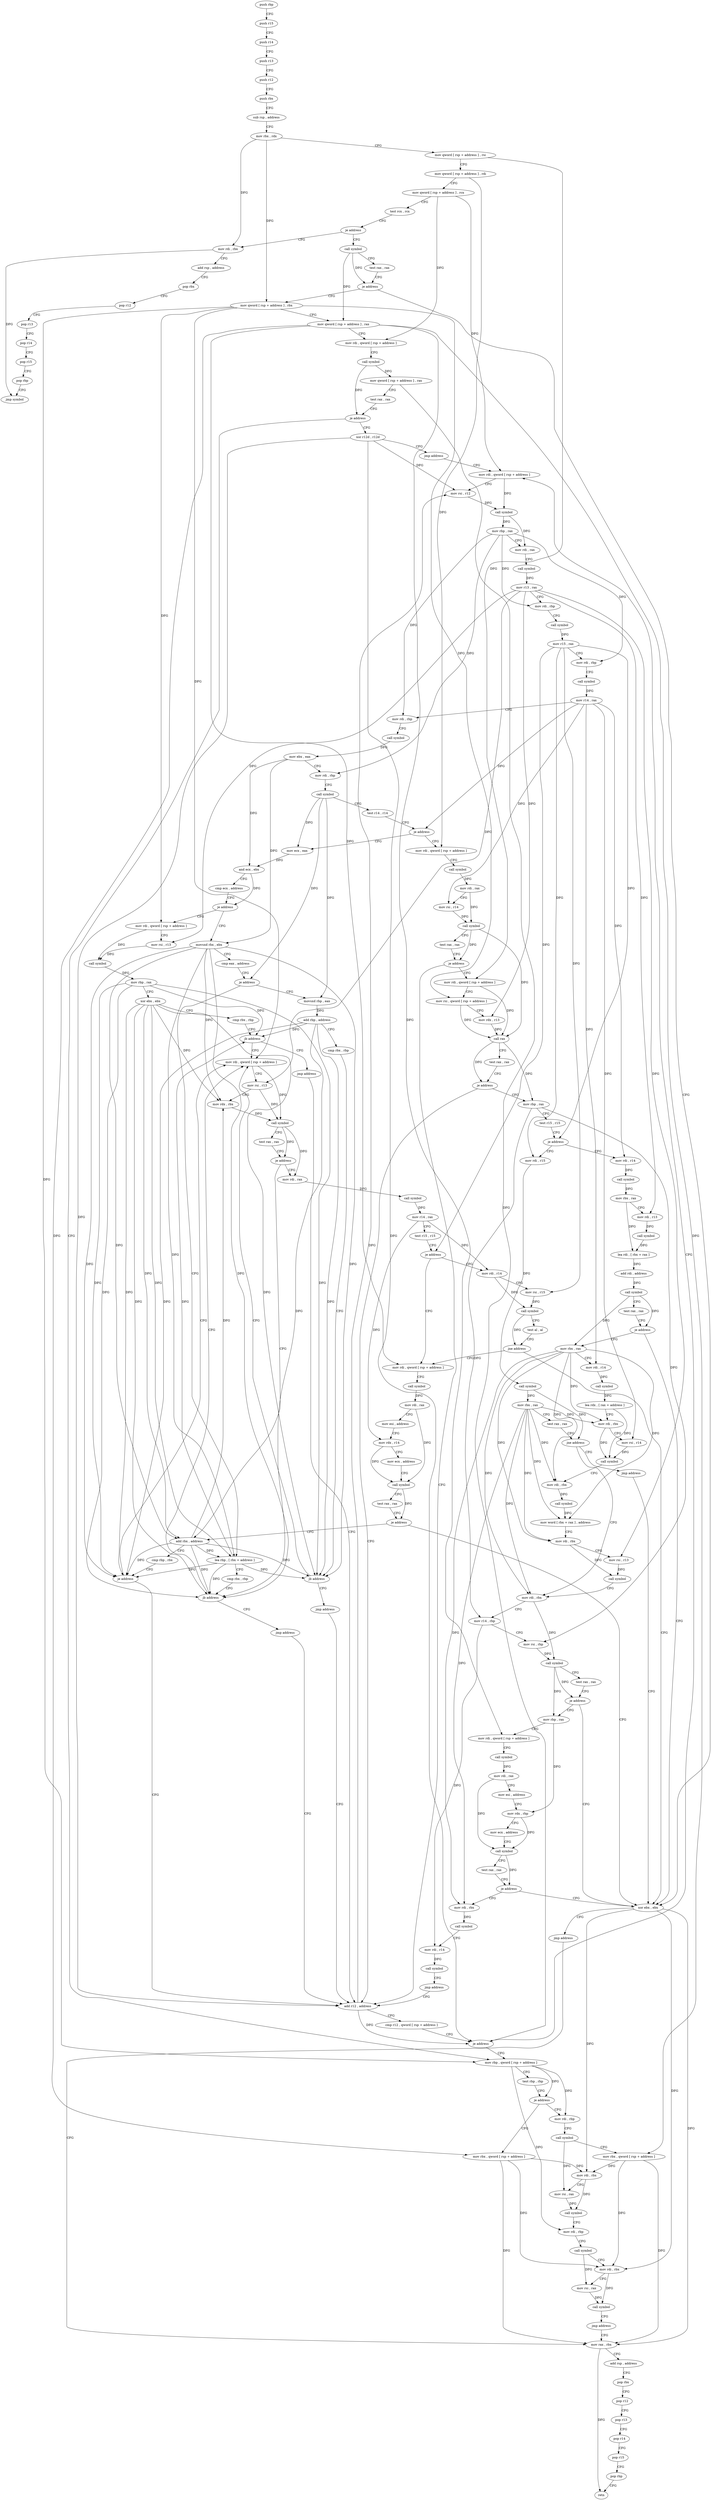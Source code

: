 digraph "func" {
"94800" [label = "push rbp" ]
"94801" [label = "push r15" ]
"94803" [label = "push r14" ]
"94805" [label = "push r13" ]
"94807" [label = "push r12" ]
"94809" [label = "push rbx" ]
"94810" [label = "sub rsp , address" ]
"94814" [label = "mov rbx , rdx" ]
"94817" [label = "mov qword [ rsp + address ] , rsi" ]
"94822" [label = "mov qword [ rsp + address ] , rdi" ]
"94827" [label = "mov qword [ rsp + address ] , rcx" ]
"94832" [label = "test rcx , rcx" ]
"94835" [label = "je address" ]
"95449" [label = "mov rdi , rbx" ]
"94841" [label = "call symbol" ]
"95452" [label = "add rsp , address" ]
"95456" [label = "pop rbx" ]
"95457" [label = "pop r12" ]
"95459" [label = "pop r13" ]
"95461" [label = "pop r14" ]
"95463" [label = "pop r15" ]
"95465" [label = "pop rbp" ]
"95466" [label = "jmp symbol" ]
"94846" [label = "test rax , rax" ]
"94849" [label = "je address" ]
"95445" [label = "xor ebx , ebx" ]
"94855" [label = "mov qword [ rsp + address ] , rbx" ]
"95447" [label = "jmp address" ]
"95531" [label = "mov rax , rbx" ]
"94860" [label = "mov qword [ rsp + address ] , rax" ]
"94865" [label = "mov rdi , qword [ rsp + address ]" ]
"94870" [label = "call symbol" ]
"94875" [label = "mov qword [ rsp + address ] , rax" ]
"94880" [label = "test rax , rax" ]
"94883" [label = "je address" ]
"95471" [label = "mov rbp , qword [ rsp + address ]" ]
"94889" [label = "xor r12d , r12d" ]
"95534" [label = "add rsp , address" ]
"95538" [label = "pop rbx" ]
"95539" [label = "pop r12" ]
"95541" [label = "pop r13" ]
"95543" [label = "pop r14" ]
"95545" [label = "pop r15" ]
"95547" [label = "pop rbp" ]
"95548" [label = "retn" ]
"95476" [label = "test rbp , rbp" ]
"95479" [label = "je address" ]
"95526" [label = "mov rbx , qword [ rsp + address ]" ]
"95481" [label = "mov rdi , rbp" ]
"94892" [label = "jmp address" ]
"94911" [label = "mov rdi , qword [ rsp + address ]" ]
"95484" [label = "call symbol" ]
"95489" [label = "mov rbx , qword [ rsp + address ]" ]
"95494" [label = "mov rdi , rbx" ]
"95497" [label = "mov rsi , rax" ]
"95500" [label = "call symbol" ]
"95505" [label = "mov rdi , rbp" ]
"95508" [label = "call symbol" ]
"95513" [label = "mov rdi , rbx" ]
"95516" [label = "mov rsi , rax" ]
"95519" [label = "call symbol" ]
"95524" [label = "jmp address" ]
"94916" [label = "mov rsi , r12" ]
"94919" [label = "call symbol" ]
"94924" [label = "mov rbp , rax" ]
"94927" [label = "mov rdi , rax" ]
"94930" [label = "call symbol" ]
"94935" [label = "mov r13 , rax" ]
"94938" [label = "mov rdi , rbp" ]
"94941" [label = "call symbol" ]
"94946" [label = "mov r15 , rax" ]
"94949" [label = "mov rdi , rbp" ]
"94952" [label = "call symbol" ]
"94957" [label = "mov r14 , rax" ]
"94960" [label = "mov rdi , rbp" ]
"94963" [label = "call symbol" ]
"94968" [label = "mov ebx , eax" ]
"94970" [label = "mov rdi , rbp" ]
"94973" [label = "call symbol" ]
"94978" [label = "test r14 , r14" ]
"94981" [label = "je address" ]
"95072" [label = "mov ecx , eax" ]
"94983" [label = "mov rdi , qword [ rsp + address ]" ]
"95074" [label = "and ecx , ebx" ]
"95076" [label = "cmp ecx , address" ]
"95079" [label = "je address" ]
"95114" [label = "mov rdi , qword [ rsp + address ]" ]
"95081" [label = "movsxd rbx , ebx" ]
"94988" [label = "call symbol" ]
"94993" [label = "mov rdi , rax" ]
"94996" [label = "mov rsi , r14" ]
"94999" [label = "call symbol" ]
"95004" [label = "test rax , rax" ]
"95007" [label = "je address" ]
"94896" [label = "add r12 , address" ]
"95009" [label = "mov rdi , qword [ rsp + address ]" ]
"95119" [label = "mov rsi , r13" ]
"95122" [label = "call symbol" ]
"95127" [label = "mov rbp , rax" ]
"95130" [label = "xor ebx , ebx" ]
"95132" [label = "cmp rbx , rbp" ]
"95135" [label = "jb address" ]
"95393" [label = "mov rdi , qword [ rsp + address ]" ]
"95141" [label = "jmp address" ]
"95084" [label = "cmp eax , address" ]
"95087" [label = "je address" ]
"95325" [label = "lea rbp , [ rbx + address ]" ]
"95093" [label = "movsxd rbp , eax" ]
"94900" [label = "cmp r12 , qword [ rsp + address ]" ]
"94905" [label = "je address" ]
"95014" [label = "mov rsi , qword [ rsp + address ]" ]
"95019" [label = "mov rdx , r13" ]
"95022" [label = "call rax" ]
"95024" [label = "test rax , rax" ]
"95027" [label = "je address" ]
"95033" [label = "mov rbp , rax" ]
"95398" [label = "mov rsi , r13" ]
"95401" [label = "mov rdx , rbx" ]
"95404" [label = "call symbol" ]
"95409" [label = "test rax , rax" ]
"95412" [label = "je address" ]
"95380" [label = "add rbx , address" ]
"95414" [label = "mov rdi , rax" ]
"95329" [label = "cmp rbx , rbp" ]
"95332" [label = "jb address" ]
"95334" [label = "jmp address" ]
"95096" [label = "add rbp , address" ]
"95100" [label = "cmp rbx , rbp" ]
"95103" [label = "jb address" ]
"95109" [label = "jmp address" ]
"95036" [label = "test r15 , r15" ]
"95039" [label = "je address" ]
"95146" [label = "mov rdi , r14" ]
"95041" [label = "mov rdi , r15" ]
"95384" [label = "cmp rbp , rbx" ]
"95387" [label = "je address" ]
"95417" [label = "call symbol" ]
"95422" [label = "mov r14 , rax" ]
"95425" [label = "test r15 , r15" ]
"95428" [label = "je address" ]
"95344" [label = "mov rdi , qword [ rsp + address ]" ]
"95430" [label = "mov rdi , r14" ]
"95149" [label = "call symbol" ]
"95154" [label = "mov rbx , rax" ]
"95157" [label = "mov rdi , r13" ]
"95160" [label = "call symbol" ]
"95165" [label = "lea rdi , [ rbx + rax ]" ]
"95169" [label = "add rdi , address" ]
"95173" [label = "call symbol" ]
"95178" [label = "test rax , rax" ]
"95181" [label = "je address" ]
"95187" [label = "mov rbx , rax" ]
"95044" [label = "call symbol" ]
"95049" [label = "mov rbx , rax" ]
"95052" [label = "test rax , rax" ]
"95055" [label = "jne address" ]
"95238" [label = "mov rdi , rbx" ]
"95061" [label = "jmp address" ]
"95349" [label = "call symbol" ]
"95354" [label = "mov rdi , rax" ]
"95357" [label = "mov esi , address" ]
"95362" [label = "mov rdx , r14" ]
"95365" [label = "mov ecx , address" ]
"95370" [label = "call symbol" ]
"95375" [label = "test rax , rax" ]
"95378" [label = "je address" ]
"95433" [label = "mov rsi , r15" ]
"95436" [label = "call symbol" ]
"95441" [label = "test al , al" ]
"95443" [label = "jne address" ]
"95190" [label = "mov rdi , r14" ]
"95193" [label = "call symbol" ]
"95198" [label = "lea rdx , [ rax + address ]" ]
"95202" [label = "mov rdi , rbx" ]
"95205" [label = "mov rsi , r14" ]
"95208" [label = "call symbol" ]
"95213" [label = "mov rdi , rbx" ]
"95216" [label = "call symbol" ]
"95221" [label = "mov word [ rbx + rax ] , address" ]
"95227" [label = "mov rdi , rbx" ]
"95230" [label = "mov rsi , r13" ]
"95233" [label = "call symbol" ]
"95241" [label = "mov r14 , rbp" ]
"95244" [label = "mov rsi , rbp" ]
"95247" [label = "call symbol" ]
"95252" [label = "test rax , rax" ]
"95255" [label = "je address" ]
"95261" [label = "mov rbp , rax" ]
"95264" [label = "mov rdi , qword [ rsp + address ]" ]
"95269" [label = "call symbol" ]
"95274" [label = "mov rdi , rax" ]
"95277" [label = "mov esi , address" ]
"95282" [label = "mov rdx , rbp" ]
"95285" [label = "mov ecx , address" ]
"95290" [label = "call symbol" ]
"95295" [label = "test rax , rax" ]
"95298" [label = "je address" ]
"95304" [label = "mov rdi , rbx" ]
"95307" [label = "call symbol" ]
"95312" [label = "mov rdi , r14" ]
"95315" [label = "call symbol" ]
"95320" [label = "jmp address" ]
"94800" -> "94801" [ label = "CFG" ]
"94801" -> "94803" [ label = "CFG" ]
"94803" -> "94805" [ label = "CFG" ]
"94805" -> "94807" [ label = "CFG" ]
"94807" -> "94809" [ label = "CFG" ]
"94809" -> "94810" [ label = "CFG" ]
"94810" -> "94814" [ label = "CFG" ]
"94814" -> "94817" [ label = "CFG" ]
"94814" -> "95449" [ label = "DFG" ]
"94814" -> "94855" [ label = "DFG" ]
"94817" -> "94822" [ label = "CFG" ]
"94817" -> "95009" [ label = "DFG" ]
"94822" -> "94827" [ label = "CFG" ]
"94822" -> "94983" [ label = "DFG" ]
"94827" -> "94832" [ label = "CFG" ]
"94827" -> "94865" [ label = "DFG" ]
"94827" -> "94911" [ label = "DFG" ]
"94832" -> "94835" [ label = "CFG" ]
"94835" -> "95449" [ label = "CFG" ]
"94835" -> "94841" [ label = "CFG" ]
"95449" -> "95452" [ label = "CFG" ]
"95449" -> "95466" [ label = "DFG" ]
"94841" -> "94846" [ label = "CFG" ]
"94841" -> "94849" [ label = "DFG" ]
"94841" -> "94860" [ label = "DFG" ]
"95452" -> "95456" [ label = "CFG" ]
"95456" -> "95457" [ label = "CFG" ]
"95457" -> "95459" [ label = "CFG" ]
"95459" -> "95461" [ label = "CFG" ]
"95461" -> "95463" [ label = "CFG" ]
"95463" -> "95465" [ label = "CFG" ]
"95465" -> "95466" [ label = "CFG" ]
"94846" -> "94849" [ label = "CFG" ]
"94849" -> "95445" [ label = "CFG" ]
"94849" -> "94855" [ label = "CFG" ]
"95445" -> "95447" [ label = "CFG" ]
"95445" -> "95531" [ label = "DFG" ]
"95445" -> "95494" [ label = "DFG" ]
"95445" -> "95513" [ label = "DFG" ]
"94855" -> "94860" [ label = "CFG" ]
"94855" -> "95471" [ label = "DFG" ]
"94855" -> "95114" [ label = "DFG" ]
"94855" -> "95014" [ label = "DFG" ]
"94855" -> "95393" [ label = "DFG" ]
"95447" -> "95531" [ label = "CFG" ]
"95531" -> "95534" [ label = "CFG" ]
"95531" -> "95548" [ label = "DFG" ]
"94860" -> "94865" [ label = "CFG" ]
"94860" -> "95526" [ label = "DFG" ]
"94860" -> "95489" [ label = "DFG" ]
"94860" -> "95344" [ label = "DFG" ]
"94860" -> "95264" [ label = "DFG" ]
"94865" -> "94870" [ label = "CFG" ]
"94870" -> "94875" [ label = "DFG" ]
"94870" -> "94883" [ label = "DFG" ]
"94875" -> "94880" [ label = "CFG" ]
"94875" -> "94905" [ label = "DFG" ]
"94880" -> "94883" [ label = "CFG" ]
"94883" -> "95471" [ label = "CFG" ]
"94883" -> "94889" [ label = "CFG" ]
"95471" -> "95476" [ label = "CFG" ]
"95471" -> "95479" [ label = "DFG" ]
"95471" -> "95481" [ label = "DFG" ]
"95471" -> "95505" [ label = "DFG" ]
"94889" -> "94892" [ label = "CFG" ]
"94889" -> "94916" [ label = "DFG" ]
"94889" -> "94896" [ label = "DFG" ]
"94889" -> "94905" [ label = "DFG" ]
"95534" -> "95538" [ label = "CFG" ]
"95538" -> "95539" [ label = "CFG" ]
"95539" -> "95541" [ label = "CFG" ]
"95541" -> "95543" [ label = "CFG" ]
"95543" -> "95545" [ label = "CFG" ]
"95545" -> "95547" [ label = "CFG" ]
"95547" -> "95548" [ label = "CFG" ]
"95476" -> "95479" [ label = "CFG" ]
"95479" -> "95526" [ label = "CFG" ]
"95479" -> "95481" [ label = "CFG" ]
"95526" -> "95531" [ label = "DFG" ]
"95526" -> "95494" [ label = "DFG" ]
"95526" -> "95513" [ label = "DFG" ]
"95481" -> "95484" [ label = "CFG" ]
"94892" -> "94911" [ label = "CFG" ]
"94911" -> "94916" [ label = "CFG" ]
"94911" -> "94919" [ label = "DFG" ]
"95484" -> "95489" [ label = "CFG" ]
"95484" -> "95497" [ label = "DFG" ]
"95489" -> "95494" [ label = "DFG" ]
"95489" -> "95531" [ label = "DFG" ]
"95489" -> "95513" [ label = "DFG" ]
"95494" -> "95497" [ label = "CFG" ]
"95494" -> "95500" [ label = "DFG" ]
"95497" -> "95500" [ label = "DFG" ]
"95500" -> "95505" [ label = "CFG" ]
"95505" -> "95508" [ label = "CFG" ]
"95508" -> "95513" [ label = "CFG" ]
"95508" -> "95516" [ label = "DFG" ]
"95513" -> "95516" [ label = "CFG" ]
"95513" -> "95519" [ label = "DFG" ]
"95516" -> "95519" [ label = "DFG" ]
"95519" -> "95524" [ label = "CFG" ]
"95524" -> "95531" [ label = "CFG" ]
"94916" -> "94919" [ label = "DFG" ]
"94919" -> "94924" [ label = "DFG" ]
"94919" -> "94927" [ label = "DFG" ]
"94924" -> "94927" [ label = "CFG" ]
"94924" -> "94938" [ label = "DFG" ]
"94924" -> "94949" [ label = "DFG" ]
"94924" -> "94960" [ label = "DFG" ]
"94924" -> "94970" [ label = "DFG" ]
"94927" -> "94930" [ label = "CFG" ]
"94930" -> "94935" [ label = "DFG" ]
"94935" -> "94938" [ label = "CFG" ]
"94935" -> "95119" [ label = "DFG" ]
"94935" -> "95019" [ label = "DFG" ]
"94935" -> "95398" [ label = "DFG" ]
"94935" -> "95157" [ label = "DFG" ]
"94935" -> "95230" [ label = "DFG" ]
"94938" -> "94941" [ label = "CFG" ]
"94941" -> "94946" [ label = "DFG" ]
"94946" -> "94949" [ label = "CFG" ]
"94946" -> "95039" [ label = "DFG" ]
"94946" -> "95428" [ label = "DFG" ]
"94946" -> "95041" [ label = "DFG" ]
"94946" -> "95433" [ label = "DFG" ]
"94949" -> "94952" [ label = "CFG" ]
"94952" -> "94957" [ label = "DFG" ]
"94957" -> "94960" [ label = "CFG" ]
"94957" -> "94981" [ label = "DFG" ]
"94957" -> "94996" [ label = "DFG" ]
"94957" -> "95146" [ label = "DFG" ]
"94957" -> "95190" [ label = "DFG" ]
"94957" -> "95205" [ label = "DFG" ]
"94960" -> "94963" [ label = "CFG" ]
"94963" -> "94968" [ label = "DFG" ]
"94968" -> "94970" [ label = "CFG" ]
"94968" -> "95074" [ label = "DFG" ]
"94968" -> "95081" [ label = "DFG" ]
"94970" -> "94973" [ label = "CFG" ]
"94973" -> "94978" [ label = "CFG" ]
"94973" -> "95072" [ label = "DFG" ]
"94973" -> "95087" [ label = "DFG" ]
"94973" -> "95093" [ label = "DFG" ]
"94978" -> "94981" [ label = "CFG" ]
"94981" -> "95072" [ label = "CFG" ]
"94981" -> "94983" [ label = "CFG" ]
"95072" -> "95074" [ label = "DFG" ]
"94983" -> "94988" [ label = "CFG" ]
"95074" -> "95076" [ label = "CFG" ]
"95074" -> "95079" [ label = "DFG" ]
"95076" -> "95079" [ label = "CFG" ]
"95079" -> "95114" [ label = "CFG" ]
"95079" -> "95081" [ label = "CFG" ]
"95114" -> "95119" [ label = "CFG" ]
"95114" -> "95122" [ label = "DFG" ]
"95081" -> "95084" [ label = "CFG" ]
"95081" -> "95401" [ label = "DFG" ]
"95081" -> "95325" [ label = "DFG" ]
"95081" -> "95332" [ label = "DFG" ]
"95081" -> "95103" [ label = "DFG" ]
"95081" -> "95380" [ label = "DFG" ]
"95081" -> "95387" [ label = "DFG" ]
"94988" -> "94993" [ label = "DFG" ]
"94993" -> "94996" [ label = "CFG" ]
"94993" -> "94999" [ label = "DFG" ]
"94996" -> "94999" [ label = "DFG" ]
"94999" -> "95004" [ label = "CFG" ]
"94999" -> "95007" [ label = "DFG" ]
"94999" -> "95022" [ label = "DFG" ]
"95004" -> "95007" [ label = "CFG" ]
"95007" -> "94896" [ label = "CFG" ]
"95007" -> "95009" [ label = "CFG" ]
"94896" -> "94900" [ label = "CFG" ]
"94896" -> "94916" [ label = "DFG" ]
"94896" -> "94905" [ label = "DFG" ]
"95009" -> "95014" [ label = "CFG" ]
"95009" -> "95022" [ label = "DFG" ]
"95119" -> "95122" [ label = "DFG" ]
"95122" -> "95127" [ label = "DFG" ]
"95127" -> "95130" [ label = "CFG" ]
"95127" -> "95135" [ label = "DFG" ]
"95127" -> "95332" [ label = "DFG" ]
"95127" -> "95103" [ label = "DFG" ]
"95127" -> "95387" [ label = "DFG" ]
"95130" -> "95132" [ label = "CFG" ]
"95130" -> "95401" [ label = "DFG" ]
"95130" -> "95325" [ label = "DFG" ]
"95130" -> "95332" [ label = "DFG" ]
"95130" -> "95103" [ label = "DFG" ]
"95130" -> "95380" [ label = "DFG" ]
"95130" -> "95387" [ label = "DFG" ]
"95132" -> "95135" [ label = "CFG" ]
"95135" -> "95393" [ label = "CFG" ]
"95135" -> "95141" [ label = "CFG" ]
"95393" -> "95398" [ label = "CFG" ]
"95393" -> "95404" [ label = "DFG" ]
"95141" -> "94896" [ label = "CFG" ]
"95084" -> "95087" [ label = "CFG" ]
"95087" -> "95325" [ label = "CFG" ]
"95087" -> "95093" [ label = "CFG" ]
"95325" -> "95329" [ label = "CFG" ]
"95325" -> "95135" [ label = "DFG" ]
"95325" -> "95332" [ label = "DFG" ]
"95325" -> "95103" [ label = "DFG" ]
"95325" -> "95387" [ label = "DFG" ]
"95093" -> "95096" [ label = "DFG" ]
"94900" -> "94905" [ label = "CFG" ]
"94905" -> "95471" [ label = "CFG" ]
"94905" -> "94911" [ label = "CFG" ]
"95014" -> "95019" [ label = "CFG" ]
"95014" -> "95022" [ label = "DFG" ]
"95019" -> "95022" [ label = "DFG" ]
"95022" -> "95024" [ label = "CFG" ]
"95022" -> "95027" [ label = "DFG" ]
"95022" -> "95033" [ label = "DFG" ]
"95024" -> "95027" [ label = "CFG" ]
"95027" -> "94896" [ label = "CFG" ]
"95027" -> "95033" [ label = "CFG" ]
"95033" -> "95036" [ label = "CFG" ]
"95033" -> "95241" [ label = "DFG" ]
"95033" -> "95244" [ label = "DFG" ]
"95398" -> "95401" [ label = "CFG" ]
"95398" -> "95404" [ label = "DFG" ]
"95401" -> "95404" [ label = "DFG" ]
"95404" -> "95409" [ label = "CFG" ]
"95404" -> "95412" [ label = "DFG" ]
"95404" -> "95414" [ label = "DFG" ]
"95409" -> "95412" [ label = "CFG" ]
"95412" -> "95380" [ label = "CFG" ]
"95412" -> "95414" [ label = "CFG" ]
"95380" -> "95384" [ label = "CFG" ]
"95380" -> "95401" [ label = "DFG" ]
"95380" -> "95325" [ label = "DFG" ]
"95380" -> "95332" [ label = "DFG" ]
"95380" -> "95103" [ label = "DFG" ]
"95380" -> "95387" [ label = "DFG" ]
"95414" -> "95417" [ label = "DFG" ]
"95329" -> "95332" [ label = "CFG" ]
"95332" -> "95393" [ label = "CFG" ]
"95332" -> "95334" [ label = "CFG" ]
"95334" -> "94896" [ label = "CFG" ]
"95096" -> "95100" [ label = "CFG" ]
"95096" -> "95135" [ label = "DFG" ]
"95096" -> "95332" [ label = "DFG" ]
"95096" -> "95103" [ label = "DFG" ]
"95096" -> "95387" [ label = "DFG" ]
"95100" -> "95103" [ label = "CFG" ]
"95103" -> "95393" [ label = "CFG" ]
"95103" -> "95109" [ label = "CFG" ]
"95109" -> "94896" [ label = "CFG" ]
"95036" -> "95039" [ label = "CFG" ]
"95039" -> "95146" [ label = "CFG" ]
"95039" -> "95041" [ label = "CFG" ]
"95146" -> "95149" [ label = "DFG" ]
"95041" -> "95044" [ label = "DFG" ]
"95384" -> "95387" [ label = "CFG" ]
"95387" -> "94896" [ label = "CFG" ]
"95387" -> "95393" [ label = "CFG" ]
"95417" -> "95422" [ label = "DFG" ]
"95422" -> "95425" [ label = "CFG" ]
"95422" -> "95362" [ label = "DFG" ]
"95422" -> "95430" [ label = "DFG" ]
"95425" -> "95428" [ label = "CFG" ]
"95428" -> "95344" [ label = "CFG" ]
"95428" -> "95430" [ label = "CFG" ]
"95344" -> "95349" [ label = "CFG" ]
"95430" -> "95433" [ label = "CFG" ]
"95430" -> "95436" [ label = "DFG" ]
"95149" -> "95154" [ label = "DFG" ]
"95154" -> "95157" [ label = "CFG" ]
"95154" -> "95165" [ label = "DFG" ]
"95157" -> "95160" [ label = "DFG" ]
"95160" -> "95165" [ label = "DFG" ]
"95165" -> "95169" [ label = "DFG" ]
"95169" -> "95173" [ label = "DFG" ]
"95173" -> "95178" [ label = "CFG" ]
"95173" -> "95181" [ label = "DFG" ]
"95173" -> "95187" [ label = "DFG" ]
"95178" -> "95181" [ label = "CFG" ]
"95181" -> "95445" [ label = "CFG" ]
"95181" -> "95187" [ label = "CFG" ]
"95187" -> "95190" [ label = "CFG" ]
"95187" -> "95202" [ label = "DFG" ]
"95187" -> "95213" [ label = "DFG" ]
"95187" -> "95221" [ label = "DFG" ]
"95187" -> "95227" [ label = "DFG" ]
"95187" -> "95238" [ label = "DFG" ]
"95187" -> "95304" [ label = "DFG" ]
"95044" -> "95049" [ label = "DFG" ]
"95044" -> "95055" [ label = "DFG" ]
"95049" -> "95052" [ label = "CFG" ]
"95049" -> "95202" [ label = "DFG" ]
"95049" -> "95213" [ label = "DFG" ]
"95049" -> "95221" [ label = "DFG" ]
"95049" -> "95227" [ label = "DFG" ]
"95049" -> "95238" [ label = "DFG" ]
"95049" -> "95304" [ label = "DFG" ]
"95052" -> "95055" [ label = "CFG" ]
"95055" -> "95238" [ label = "CFG" ]
"95055" -> "95061" [ label = "CFG" ]
"95238" -> "95241" [ label = "CFG" ]
"95238" -> "95247" [ label = "DFG" ]
"95061" -> "95445" [ label = "CFG" ]
"95349" -> "95354" [ label = "DFG" ]
"95354" -> "95357" [ label = "CFG" ]
"95354" -> "95370" [ label = "DFG" ]
"95357" -> "95362" [ label = "CFG" ]
"95362" -> "95365" [ label = "CFG" ]
"95362" -> "95370" [ label = "DFG" ]
"95365" -> "95370" [ label = "CFG" ]
"95370" -> "95375" [ label = "CFG" ]
"95370" -> "95378" [ label = "DFG" ]
"95375" -> "95378" [ label = "CFG" ]
"95378" -> "95445" [ label = "CFG" ]
"95378" -> "95380" [ label = "CFG" ]
"95433" -> "95436" [ label = "DFG" ]
"95436" -> "95441" [ label = "CFG" ]
"95436" -> "95443" [ label = "DFG" ]
"95441" -> "95443" [ label = "CFG" ]
"95443" -> "95344" [ label = "CFG" ]
"95443" -> "95445" [ label = "CFG" ]
"95190" -> "95193" [ label = "DFG" ]
"95193" -> "95198" [ label = "DFG" ]
"95198" -> "95202" [ label = "CFG" ]
"95198" -> "95208" [ label = "DFG" ]
"95202" -> "95205" [ label = "CFG" ]
"95202" -> "95208" [ label = "DFG" ]
"95205" -> "95208" [ label = "DFG" ]
"95208" -> "95213" [ label = "CFG" ]
"95213" -> "95216" [ label = "DFG" ]
"95216" -> "95221" [ label = "DFG" ]
"95221" -> "95227" [ label = "CFG" ]
"95227" -> "95230" [ label = "CFG" ]
"95227" -> "95233" [ label = "DFG" ]
"95230" -> "95233" [ label = "DFG" ]
"95233" -> "95238" [ label = "CFG" ]
"95241" -> "95244" [ label = "CFG" ]
"95241" -> "95312" [ label = "DFG" ]
"95244" -> "95247" [ label = "DFG" ]
"95247" -> "95252" [ label = "CFG" ]
"95247" -> "95255" [ label = "DFG" ]
"95247" -> "95261" [ label = "DFG" ]
"95252" -> "95255" [ label = "CFG" ]
"95255" -> "95445" [ label = "CFG" ]
"95255" -> "95261" [ label = "CFG" ]
"95261" -> "95264" [ label = "CFG" ]
"95261" -> "95282" [ label = "DFG" ]
"95264" -> "95269" [ label = "CFG" ]
"95269" -> "95274" [ label = "DFG" ]
"95274" -> "95277" [ label = "CFG" ]
"95274" -> "95290" [ label = "DFG" ]
"95277" -> "95282" [ label = "CFG" ]
"95282" -> "95285" [ label = "CFG" ]
"95282" -> "95290" [ label = "DFG" ]
"95285" -> "95290" [ label = "CFG" ]
"95290" -> "95295" [ label = "CFG" ]
"95290" -> "95298" [ label = "DFG" ]
"95295" -> "95298" [ label = "CFG" ]
"95298" -> "95445" [ label = "CFG" ]
"95298" -> "95304" [ label = "CFG" ]
"95304" -> "95307" [ label = "DFG" ]
"95307" -> "95312" [ label = "CFG" ]
"95312" -> "95315" [ label = "DFG" ]
"95315" -> "95320" [ label = "CFG" ]
"95320" -> "94896" [ label = "CFG" ]
}
